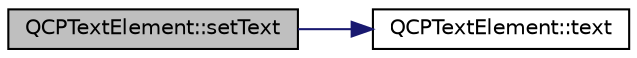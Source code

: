 digraph "QCPTextElement::setText"
{
 // LATEX_PDF_SIZE
  edge [fontname="Helvetica",fontsize="10",labelfontname="Helvetica",labelfontsize="10"];
  node [fontname="Helvetica",fontsize="10",shape=record];
  rankdir="LR";
  Node1 [label="QCPTextElement::setText",height=0.2,width=0.4,color="black", fillcolor="grey75", style="filled", fontcolor="black",tooltip=" "];
  Node1 -> Node2 [color="midnightblue",fontsize="10",style="solid",fontname="Helvetica"];
  Node2 [label="QCPTextElement::text",height=0.2,width=0.4,color="black", fillcolor="white", style="filled",URL="$classQCPTextElement.html#a453c24723b76fdcae405a8a7b0d02614",tooltip=" "];
}
